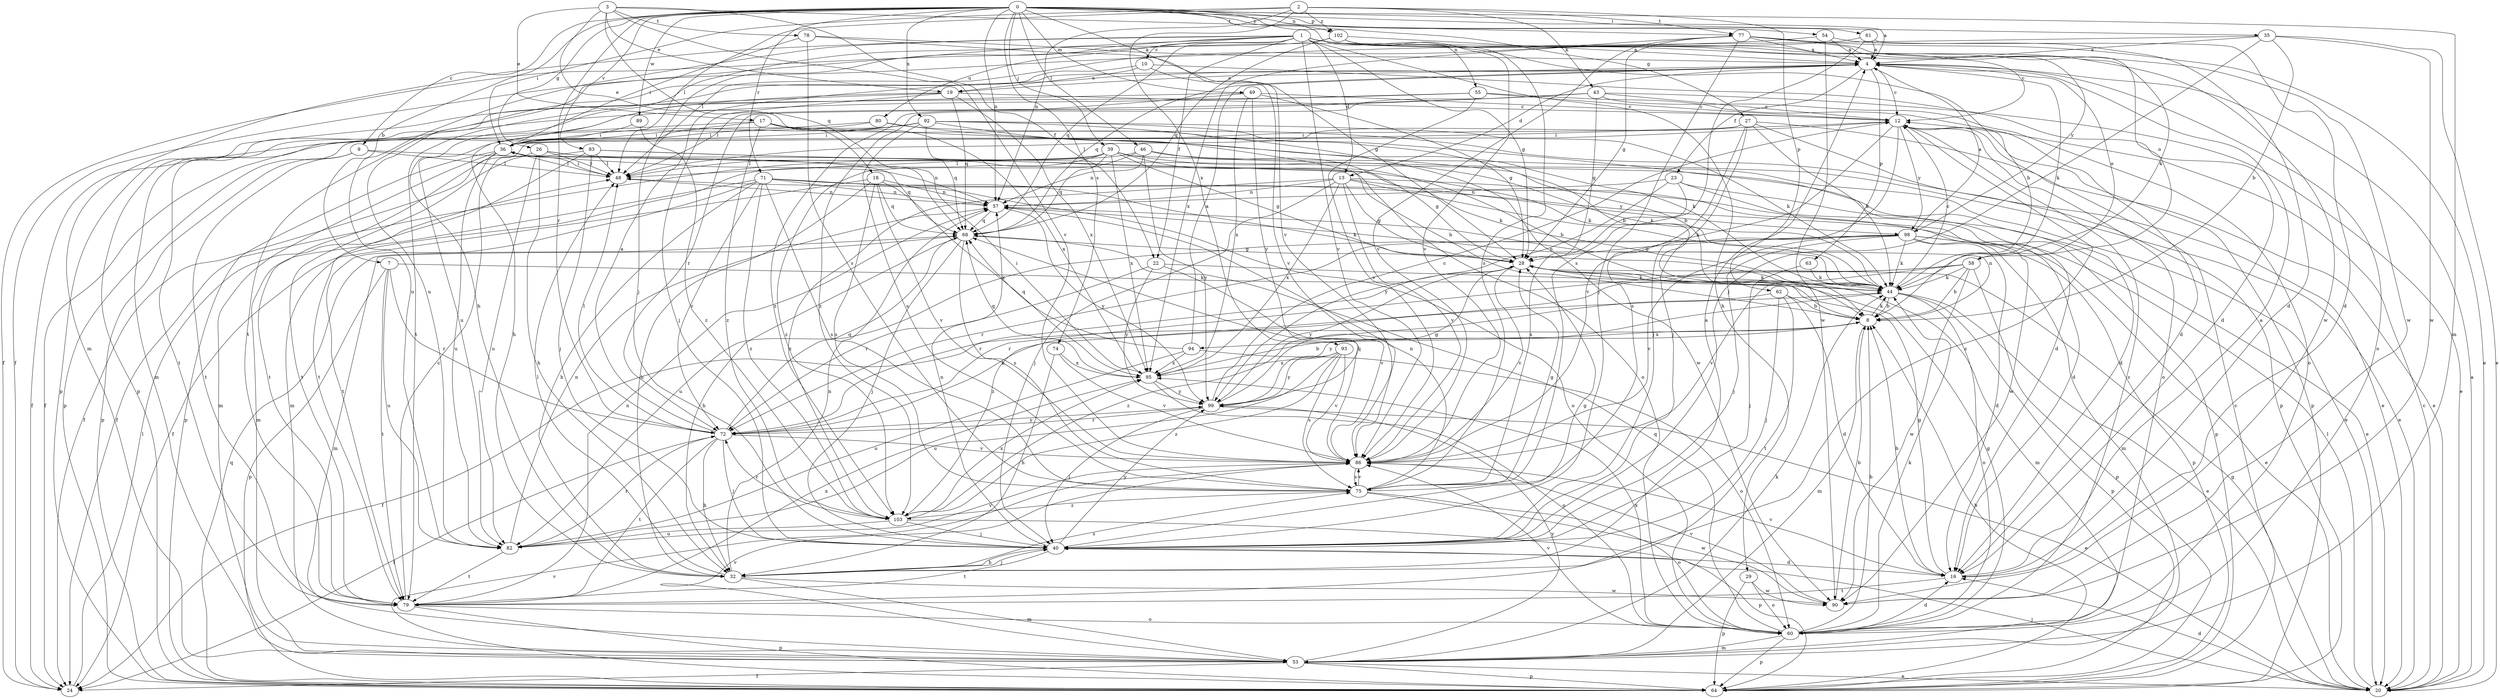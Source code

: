 strict digraph  {
0;
1;
2;
3;
4;
7;
8;
9;
10;
12;
13;
16;
17;
18;
19;
20;
22;
23;
24;
26;
27;
28;
29;
32;
35;
36;
39;
40;
43;
44;
46;
48;
49;
53;
54;
55;
57;
58;
60;
61;
62;
63;
64;
68;
71;
72;
74;
75;
77;
78;
79;
80;
82;
83;
86;
89;
90;
92;
93;
94;
95;
98;
99;
102;
103;
0 -> 4  [label=a];
0 -> 7  [label=b];
0 -> 9  [label=c];
0 -> 26  [label=g];
0 -> 27  [label=g];
0 -> 35  [label=i];
0 -> 39  [label=j];
0 -> 46  [label=l];
0 -> 49  [label=m];
0 -> 53  [label=m];
0 -> 54  [label=n];
0 -> 55  [label=n];
0 -> 57  [label=n];
0 -> 61  [label=p];
0 -> 71  [label=r];
0 -> 72  [label=r];
0 -> 74  [label=s];
0 -> 83  [label=v];
0 -> 86  [label=v];
0 -> 89  [label=w];
0 -> 92  [label=x];
0 -> 102  [label=z];
1 -> 8  [label=b];
1 -> 10  [label=c];
1 -> 12  [label=c];
1 -> 13  [label=d];
1 -> 22  [label=f];
1 -> 28  [label=g];
1 -> 29  [label=h];
1 -> 32  [label=h];
1 -> 40  [label=j];
1 -> 53  [label=m];
1 -> 58  [label=o];
1 -> 68  [label=q];
1 -> 80  [label=u];
1 -> 82  [label=u];
1 -> 86  [label=v];
1 -> 90  [label=w];
1 -> 98  [label=y];
2 -> 36  [label=i];
2 -> 43  [label=k];
2 -> 48  [label=l];
2 -> 57  [label=n];
2 -> 62  [label=p];
2 -> 77  [label=t];
2 -> 93  [label=x];
2 -> 102  [label=z];
3 -> 17  [label=e];
3 -> 18  [label=e];
3 -> 19  [label=e];
3 -> 22  [label=f];
3 -> 68  [label=q];
3 -> 77  [label=t];
3 -> 78  [label=t];
3 -> 86  [label=v];
4 -> 12  [label=c];
4 -> 13  [label=d];
4 -> 19  [label=e];
4 -> 23  [label=f];
4 -> 44  [label=k];
4 -> 58  [label=o];
4 -> 60  [label=o];
4 -> 63  [label=p];
4 -> 68  [label=q];
4 -> 79  [label=t];
7 -> 44  [label=k];
7 -> 64  [label=p];
7 -> 72  [label=r];
7 -> 79  [label=t];
7 -> 82  [label=u];
8 -> 24  [label=f];
8 -> 44  [label=k];
8 -> 53  [label=m];
8 -> 57  [label=n];
8 -> 94  [label=x];
9 -> 8  [label=b];
9 -> 48  [label=l];
9 -> 64  [label=p];
9 -> 79  [label=t];
10 -> 16  [label=d];
10 -> 19  [label=e];
10 -> 79  [label=t];
10 -> 86  [label=v];
12 -> 36  [label=i];
12 -> 40  [label=j];
12 -> 60  [label=o];
12 -> 64  [label=p];
12 -> 86  [label=v];
12 -> 98  [label=y];
13 -> 28  [label=g];
13 -> 40  [label=j];
13 -> 44  [label=k];
13 -> 57  [label=n];
13 -> 86  [label=v];
13 -> 90  [label=w];
13 -> 95  [label=x];
13 -> 98  [label=y];
13 -> 103  [label=z];
16 -> 4  [label=a];
16 -> 8  [label=b];
16 -> 28  [label=g];
16 -> 79  [label=t];
16 -> 86  [label=v];
17 -> 16  [label=d];
17 -> 36  [label=i];
17 -> 44  [label=k];
17 -> 79  [label=t];
17 -> 95  [label=x];
17 -> 103  [label=z];
18 -> 24  [label=f];
18 -> 32  [label=h];
18 -> 57  [label=n];
18 -> 68  [label=q];
18 -> 75  [label=s];
18 -> 86  [label=v];
18 -> 95  [label=x];
19 -> 12  [label=c];
19 -> 32  [label=h];
19 -> 40  [label=j];
19 -> 64  [label=p];
19 -> 68  [label=q];
19 -> 95  [label=x];
20 -> 4  [label=a];
20 -> 12  [label=c];
20 -> 16  [label=d];
20 -> 28  [label=g];
20 -> 40  [label=j];
20 -> 48  [label=l];
22 -> 44  [label=k];
22 -> 72  [label=r];
22 -> 86  [label=v];
22 -> 99  [label=y];
23 -> 20  [label=e];
23 -> 57  [label=n];
23 -> 64  [label=p];
23 -> 75  [label=s];
23 -> 99  [label=y];
24 -> 48  [label=l];
26 -> 32  [label=h];
26 -> 44  [label=k];
26 -> 48  [label=l];
26 -> 68  [label=q];
26 -> 79  [label=t];
26 -> 82  [label=u];
27 -> 20  [label=e];
27 -> 36  [label=i];
27 -> 40  [label=j];
27 -> 44  [label=k];
27 -> 48  [label=l];
27 -> 64  [label=p];
27 -> 75  [label=s];
28 -> 44  [label=k];
28 -> 53  [label=m];
28 -> 72  [label=r];
28 -> 86  [label=v];
28 -> 99  [label=y];
29 -> 60  [label=o];
29 -> 64  [label=p];
29 -> 90  [label=w];
32 -> 4  [label=a];
32 -> 12  [label=c];
32 -> 40  [label=j];
32 -> 48  [label=l];
32 -> 53  [label=m];
32 -> 57  [label=n];
32 -> 75  [label=s];
32 -> 90  [label=w];
35 -> 4  [label=a];
35 -> 8  [label=b];
35 -> 20  [label=e];
35 -> 24  [label=f];
35 -> 40  [label=j];
35 -> 90  [label=w];
36 -> 48  [label=l];
36 -> 53  [label=m];
36 -> 57  [label=n];
36 -> 64  [label=p];
36 -> 79  [label=t];
36 -> 82  [label=u];
39 -> 8  [label=b];
39 -> 20  [label=e];
39 -> 24  [label=f];
39 -> 28  [label=g];
39 -> 44  [label=k];
39 -> 48  [label=l];
39 -> 53  [label=m];
39 -> 68  [label=q];
39 -> 95  [label=x];
40 -> 16  [label=d];
40 -> 28  [label=g];
40 -> 32  [label=h];
40 -> 57  [label=n];
40 -> 79  [label=t];
40 -> 99  [label=y];
43 -> 12  [label=c];
43 -> 20  [label=e];
43 -> 28  [label=g];
43 -> 48  [label=l];
43 -> 60  [label=o];
43 -> 72  [label=r];
43 -> 103  [label=z];
44 -> 8  [label=b];
44 -> 12  [label=c];
44 -> 20  [label=e];
44 -> 57  [label=n];
44 -> 60  [label=o];
44 -> 64  [label=p];
44 -> 99  [label=y];
46 -> 20  [label=e];
46 -> 28  [label=g];
46 -> 48  [label=l];
46 -> 57  [label=n];
46 -> 99  [label=y];
46 -> 103  [label=z];
48 -> 36  [label=i];
48 -> 57  [label=n];
49 -> 12  [label=c];
49 -> 28  [label=g];
49 -> 82  [label=u];
49 -> 95  [label=x];
49 -> 99  [label=y];
49 -> 103  [label=z];
53 -> 20  [label=e];
53 -> 24  [label=f];
53 -> 44  [label=k];
53 -> 64  [label=p];
53 -> 86  [label=v];
53 -> 99  [label=y];
54 -> 4  [label=a];
54 -> 16  [label=d];
54 -> 24  [label=f];
54 -> 90  [label=w];
55 -> 12  [label=c];
55 -> 16  [label=d];
55 -> 53  [label=m];
55 -> 64  [label=p];
55 -> 86  [label=v];
57 -> 68  [label=q];
57 -> 99  [label=y];
58 -> 8  [label=b];
58 -> 44  [label=k];
58 -> 64  [label=p];
58 -> 72  [label=r];
58 -> 86  [label=v];
58 -> 90  [label=w];
58 -> 103  [label=z];
60 -> 8  [label=b];
60 -> 12  [label=c];
60 -> 16  [label=d];
60 -> 28  [label=g];
60 -> 44  [label=k];
60 -> 53  [label=m];
60 -> 64  [label=p];
60 -> 68  [label=q];
60 -> 86  [label=v];
60 -> 95  [label=x];
61 -> 4  [label=a];
61 -> 16  [label=d];
61 -> 48  [label=l];
61 -> 75  [label=s];
62 -> 8  [label=b];
62 -> 16  [label=d];
62 -> 40  [label=j];
62 -> 79  [label=t];
62 -> 103  [label=z];
63 -> 40  [label=j];
63 -> 44  [label=k];
64 -> 8  [label=b];
64 -> 12  [label=c];
64 -> 68  [label=q];
64 -> 86  [label=v];
68 -> 28  [label=g];
68 -> 32  [label=h];
68 -> 40  [label=j];
68 -> 53  [label=m];
68 -> 75  [label=s];
71 -> 16  [label=d];
71 -> 32  [label=h];
71 -> 44  [label=k];
71 -> 53  [label=m];
71 -> 57  [label=n];
71 -> 60  [label=o];
71 -> 72  [label=r];
71 -> 75  [label=s];
71 -> 79  [label=t];
71 -> 103  [label=z];
72 -> 4  [label=a];
72 -> 24  [label=f];
72 -> 32  [label=h];
72 -> 40  [label=j];
72 -> 44  [label=k];
72 -> 48  [label=l];
72 -> 68  [label=q];
72 -> 79  [label=t];
72 -> 86  [label=v];
72 -> 99  [label=y];
74 -> 32  [label=h];
74 -> 86  [label=v];
74 -> 95  [label=x];
75 -> 28  [label=g];
75 -> 57  [label=n];
75 -> 60  [label=o];
75 -> 86  [label=v];
75 -> 90  [label=w];
75 -> 103  [label=z];
77 -> 4  [label=a];
77 -> 20  [label=e];
77 -> 28  [label=g];
77 -> 40  [label=j];
77 -> 44  [label=k];
77 -> 86  [label=v];
77 -> 90  [label=w];
77 -> 95  [label=x];
78 -> 4  [label=a];
78 -> 28  [label=g];
78 -> 36  [label=i];
78 -> 75  [label=s];
79 -> 12  [label=c];
79 -> 57  [label=n];
79 -> 60  [label=o];
79 -> 64  [label=p];
79 -> 95  [label=x];
80 -> 8  [label=b];
80 -> 20  [label=e];
80 -> 24  [label=f];
80 -> 36  [label=i];
82 -> 57  [label=n];
82 -> 72  [label=r];
82 -> 79  [label=t];
82 -> 86  [label=v];
83 -> 16  [label=d];
83 -> 24  [label=f];
83 -> 40  [label=j];
83 -> 44  [label=k];
83 -> 48  [label=l];
83 -> 79  [label=t];
86 -> 68  [label=q];
86 -> 75  [label=s];
89 -> 36  [label=i];
89 -> 103  [label=z];
90 -> 8  [label=b];
90 -> 86  [label=v];
92 -> 8  [label=b];
92 -> 24  [label=f];
92 -> 36  [label=i];
92 -> 44  [label=k];
92 -> 60  [label=o];
92 -> 64  [label=p];
92 -> 68  [label=q];
92 -> 75  [label=s];
92 -> 90  [label=w];
93 -> 75  [label=s];
93 -> 82  [label=u];
93 -> 86  [label=v];
93 -> 95  [label=x];
93 -> 99  [label=y];
93 -> 103  [label=z];
94 -> 4  [label=a];
94 -> 60  [label=o];
94 -> 68  [label=q];
94 -> 82  [label=u];
94 -> 95  [label=x];
95 -> 8  [label=b];
95 -> 36  [label=i];
95 -> 60  [label=o];
95 -> 68  [label=q];
95 -> 99  [label=y];
98 -> 4  [label=a];
98 -> 16  [label=d];
98 -> 20  [label=e];
98 -> 28  [label=g];
98 -> 40  [label=j];
98 -> 44  [label=k];
98 -> 53  [label=m];
98 -> 64  [label=p];
98 -> 72  [label=r];
98 -> 82  [label=u];
98 -> 86  [label=v];
99 -> 12  [label=c];
99 -> 20  [label=e];
99 -> 28  [label=g];
99 -> 40  [label=j];
99 -> 72  [label=r];
102 -> 4  [label=a];
102 -> 68  [label=q];
102 -> 75  [label=s];
102 -> 82  [label=u];
102 -> 86  [label=v];
103 -> 40  [label=j];
103 -> 64  [label=p];
103 -> 72  [label=r];
103 -> 82  [label=u];
103 -> 95  [label=x];
}

